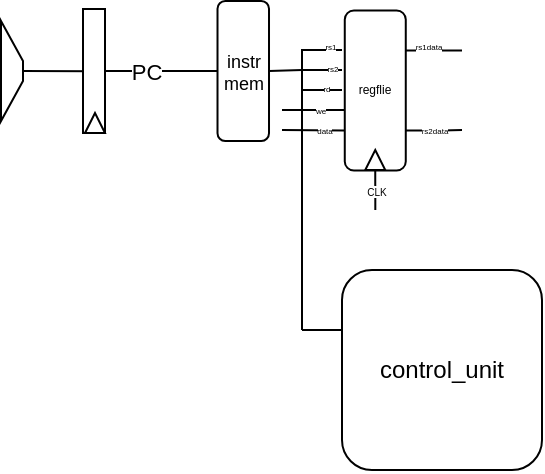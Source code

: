 <mxfile version="26.1.1">
  <diagram name="Page-0" id="Page-0">
    <mxGraphModel dx="691" dy="369" grid="1" gridSize="10" guides="1" tooltips="1" connect="1" arrows="0" fold="1" page="1" pageScale="1" pageWidth="593.72" pageHeight="377.83" math="0" shadow="0">
      <root>
        <mxCell id="0" />
        <mxCell id="1" parent="0" />
        <mxCell id="KidoGncwMpLgSPTZOZn4-14" style="edgeStyle=none;rounded=0;orthogonalLoop=1;jettySize=auto;html=1;exitX=0.5;exitY=0;exitDx=0;exitDy=0;endArrow=none;startFill=0;" parent="1" source="KidoGncwMpLgSPTZOZn4-2" edge="1">
          <mxGeometry relative="1" as="geometry">
            <mxPoint x="85" y="110.667" as="targetPoint" />
          </mxGeometry>
        </mxCell>
        <mxCell id="KidoGncwMpLgSPTZOZn4-2" value="" style="shape=trapezoid;perimeter=trapezoidPerimeter;whiteSpace=wrap;html=1;fixedSize=1;rotation=90;" parent="1" vertex="1">
          <mxGeometry x="20" y="105" width="50" height="11" as="geometry" />
        </mxCell>
        <mxCell id="KidoGncwMpLgSPTZOZn4-21" style="edgeStyle=none;rounded=0;orthogonalLoop=1;jettySize=auto;html=1;exitX=0.5;exitY=0;exitDx=0;exitDy=0;entryX=0.5;entryY=1;entryDx=0;entryDy=0;endArrow=none;startFill=0;" parent="1" source="KidoGncwMpLgSPTZOZn4-15" target="KidoGncwMpLgSPTZOZn4-20" edge="1">
          <mxGeometry relative="1" as="geometry" />
        </mxCell>
        <mxCell id="KidoGncwMpLgSPTZOZn4-22" value="PC" style="edgeLabel;html=1;align=center;verticalAlign=middle;resizable=0;points=[];" parent="KidoGncwMpLgSPTZOZn4-21" vertex="1" connectable="0">
          <mxGeometry x="-0.272" relative="1" as="geometry">
            <mxPoint as="offset" />
          </mxGeometry>
        </mxCell>
        <mxCell id="KidoGncwMpLgSPTZOZn4-15" value="" style="rounded=0;whiteSpace=wrap;html=1;rotation=90;" parent="1" vertex="1">
          <mxGeometry x="55" y="105" width="62" height="11" as="geometry" />
        </mxCell>
        <mxCell id="KidoGncwMpLgSPTZOZn4-19" value="" style="triangle;whiteSpace=wrap;html=1;rotation=-90;" parent="1" vertex="1">
          <mxGeometry x="81.5" y="131.5" width="10" height="10" as="geometry" />
        </mxCell>
        <mxCell id="KidoGncwMpLgSPTZOZn4-23" style="edgeStyle=none;rounded=0;orthogonalLoop=1;jettySize=auto;html=1;exitX=0.5;exitY=0;exitDx=0;exitDy=0;endArrow=none;startFill=0;" parent="1" source="KidoGncwMpLgSPTZOZn4-20" edge="1">
          <mxGeometry relative="1" as="geometry">
            <mxPoint x="210" y="110" as="targetPoint" />
            <Array as="points">
              <mxPoint x="190" y="110" />
            </Array>
          </mxGeometry>
        </mxCell>
        <mxCell id="TJ9aAT9OqqPtlWSLzwtL-6" value="rs2" style="edgeLabel;html=1;align=center;verticalAlign=middle;resizable=0;points=[];fontSize=4;" vertex="1" connectable="0" parent="KidoGncwMpLgSPTZOZn4-23">
          <mxGeometry x="0.686" relative="1" as="geometry">
            <mxPoint as="offset" />
          </mxGeometry>
        </mxCell>
        <mxCell id="KidoGncwMpLgSPTZOZn4-20" value="instr&lt;div&gt;mem&lt;/div&gt;" style="rounded=1;whiteSpace=wrap;html=1;rotation=90;align=center;horizontal=0;fontSize=9;" parent="1" vertex="1">
          <mxGeometry x="125.63" y="97.63" width="70" height="25.75" as="geometry" />
        </mxCell>
        <mxCell id="TJ9aAT9OqqPtlWSLzwtL-1" value="" style="endArrow=none;html=1;rounded=0;" edge="1" parent="1">
          <mxGeometry width="50" height="50" relative="1" as="geometry">
            <mxPoint x="190" y="110" as="sourcePoint" />
            <mxPoint x="210" y="100" as="targetPoint" />
            <Array as="points">
              <mxPoint x="190" y="100" />
            </Array>
          </mxGeometry>
        </mxCell>
        <mxCell id="TJ9aAT9OqqPtlWSLzwtL-4" value="rs1" style="edgeLabel;html=1;align=center;verticalAlign=middle;resizable=0;points=[];fontSize=4;" vertex="1" connectable="0" parent="TJ9aAT9OqqPtlWSLzwtL-1">
          <mxGeometry x="0.6" y="1" relative="1" as="geometry">
            <mxPoint as="offset" />
          </mxGeometry>
        </mxCell>
        <mxCell id="TJ9aAT9OqqPtlWSLzwtL-3" value="" style="endArrow=none;html=1;rounded=0;" edge="1" parent="1">
          <mxGeometry width="50" height="50" relative="1" as="geometry">
            <mxPoint x="190" y="110" as="sourcePoint" />
            <mxPoint x="210" y="120" as="targetPoint" />
            <Array as="points">
              <mxPoint x="190" y="120" />
            </Array>
          </mxGeometry>
        </mxCell>
        <mxCell id="TJ9aAT9OqqPtlWSLzwtL-7" value="rd" style="edgeLabel;html=1;align=center;verticalAlign=middle;resizable=0;points=[];fontSize=4;" vertex="1" connectable="0" parent="TJ9aAT9OqqPtlWSLzwtL-3">
          <mxGeometry x="0.467" relative="1" as="geometry">
            <mxPoint as="offset" />
          </mxGeometry>
        </mxCell>
        <mxCell id="TJ9aAT9OqqPtlWSLzwtL-14" style="edgeStyle=orthogonalEdgeStyle;rounded=0;orthogonalLoop=1;jettySize=auto;html=1;exitX=0.75;exitY=0;exitDx=0;exitDy=0;endArrow=none;startFill=0;" edge="1" parent="1" source="TJ9aAT9OqqPtlWSLzwtL-8">
          <mxGeometry relative="1" as="geometry">
            <mxPoint x="270" y="140" as="targetPoint" />
            <Array as="points">
              <mxPoint x="260" y="140" />
            </Array>
          </mxGeometry>
        </mxCell>
        <mxCell id="TJ9aAT9OqqPtlWSLzwtL-32" value="rs2data" style="edgeLabel;html=1;align=center;verticalAlign=middle;resizable=0;points=[];fontSize=4;" vertex="1" connectable="0" parent="TJ9aAT9OqqPtlWSLzwtL-14">
          <mxGeometry x="-0.02" relative="1" as="geometry">
            <mxPoint as="offset" />
          </mxGeometry>
        </mxCell>
        <mxCell id="TJ9aAT9OqqPtlWSLzwtL-33" style="edgeStyle=orthogonalEdgeStyle;rounded=0;orthogonalLoop=1;jettySize=auto;html=1;exitX=0.25;exitY=0;exitDx=0;exitDy=0;endArrow=none;startFill=0;" edge="1" parent="1" source="TJ9aAT9OqqPtlWSLzwtL-8">
          <mxGeometry relative="1" as="geometry">
            <mxPoint x="270" y="100.333" as="targetPoint" />
          </mxGeometry>
        </mxCell>
        <mxCell id="TJ9aAT9OqqPtlWSLzwtL-34" value="rs1data" style="edgeLabel;html=1;align=center;verticalAlign=middle;resizable=0;points=[];fontSize=4;" vertex="1" connectable="0" parent="TJ9aAT9OqqPtlWSLzwtL-33">
          <mxGeometry x="-0.236" y="1" relative="1" as="geometry">
            <mxPoint as="offset" />
          </mxGeometry>
        </mxCell>
        <mxCell id="TJ9aAT9OqqPtlWSLzwtL-8" value="regflie" style="rounded=1;whiteSpace=wrap;html=1;rotation=90;fontSize=6;horizontal=0;verticalAlign=middle;" vertex="1" parent="1">
          <mxGeometry x="186.61" y="105" width="80.05" height="30.5" as="geometry" />
        </mxCell>
        <mxCell id="TJ9aAT9OqqPtlWSLzwtL-16" style="edgeStyle=orthogonalEdgeStyle;rounded=0;orthogonalLoop=1;jettySize=auto;html=1;exitX=0;exitY=0.5;exitDx=0;exitDy=0;endArrow=none;startFill=0;" edge="1" parent="1" source="TJ9aAT9OqqPtlWSLzwtL-15">
          <mxGeometry relative="1" as="geometry">
            <mxPoint x="226.667" y="180" as="targetPoint" />
          </mxGeometry>
        </mxCell>
        <mxCell id="TJ9aAT9OqqPtlWSLzwtL-17" value="CLK" style="edgeLabel;html=1;align=center;verticalAlign=middle;resizable=0;points=[];fontSize=5;" vertex="1" connectable="0" parent="TJ9aAT9OqqPtlWSLzwtL-16">
          <mxGeometry x="-0.033" relative="1" as="geometry">
            <mxPoint as="offset" />
          </mxGeometry>
        </mxCell>
        <mxCell id="TJ9aAT9OqqPtlWSLzwtL-15" value="" style="triangle;whiteSpace=wrap;html=1;rotation=-90;" vertex="1" parent="1">
          <mxGeometry x="221.63" y="150" width="10" height="10" as="geometry" />
        </mxCell>
        <mxCell id="TJ9aAT9OqqPtlWSLzwtL-18" value="" style="endArrow=none;html=1;rounded=0;" edge="1" parent="1">
          <mxGeometry width="50" height="50" relative="1" as="geometry">
            <mxPoint x="190" y="120" as="sourcePoint" />
            <mxPoint x="190" y="240" as="targetPoint" />
          </mxGeometry>
        </mxCell>
        <mxCell id="TJ9aAT9OqqPtlWSLzwtL-19" value="" style="endArrow=none;html=1;rounded=0;" edge="1" parent="1">
          <mxGeometry width="50" height="50" relative="1" as="geometry">
            <mxPoint x="190" y="240" as="sourcePoint" />
            <mxPoint x="210" y="240" as="targetPoint" />
            <Array as="points">
              <mxPoint x="200" y="240" />
            </Array>
          </mxGeometry>
        </mxCell>
        <mxCell id="TJ9aAT9OqqPtlWSLzwtL-20" value="control_unit" style="rounded=1;whiteSpace=wrap;html=1;" vertex="1" parent="1">
          <mxGeometry x="210" y="210" width="100" height="100" as="geometry" />
        </mxCell>
        <mxCell id="TJ9aAT9OqqPtlWSLzwtL-25" value="" style="endArrow=none;html=1;rounded=0;fontSize=4;" edge="1" parent="1">
          <mxGeometry width="50" height="50" relative="1" as="geometry">
            <mxPoint x="180" y="130" as="sourcePoint" />
            <mxPoint x="211" y="130" as="targetPoint" />
          </mxGeometry>
        </mxCell>
        <mxCell id="TJ9aAT9OqqPtlWSLzwtL-28" value="we" style="edgeLabel;html=1;align=center;verticalAlign=middle;resizable=0;points=[];fontSize=4;" vertex="1" connectable="0" parent="TJ9aAT9OqqPtlWSLzwtL-25">
          <mxGeometry x="0.226" y="-1" relative="1" as="geometry">
            <mxPoint as="offset" />
          </mxGeometry>
        </mxCell>
        <mxCell id="TJ9aAT9OqqPtlWSLzwtL-29" value="" style="endArrow=none;html=1;rounded=0;entryX=0.75;entryY=1;entryDx=0;entryDy=0;" edge="1" parent="1" target="TJ9aAT9OqqPtlWSLzwtL-8">
          <mxGeometry width="50" height="50" relative="1" as="geometry">
            <mxPoint x="180" y="140" as="sourcePoint" />
            <mxPoint x="320" y="140" as="targetPoint" />
          </mxGeometry>
        </mxCell>
        <mxCell id="TJ9aAT9OqqPtlWSLzwtL-30" value="data" style="edgeLabel;html=1;align=center;verticalAlign=middle;resizable=0;points=[];fontSize=4;" vertex="1" connectable="0" parent="TJ9aAT9OqqPtlWSLzwtL-29">
          <mxGeometry x="0.339" y="-1" relative="1" as="geometry">
            <mxPoint as="offset" />
          </mxGeometry>
        </mxCell>
      </root>
    </mxGraphModel>
  </diagram>
</mxfile>
